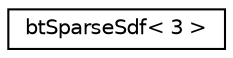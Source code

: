 digraph "Graphical Class Hierarchy"
{
  edge [fontname="Helvetica",fontsize="10",labelfontname="Helvetica",labelfontsize="10"];
  node [fontname="Helvetica",fontsize="10",shape=record];
  rankdir="LR";
  Node1 [label="btSparseSdf\< 3 \>",height=0.2,width=0.4,color="black", fillcolor="white", style="filled",URL="$structbt_sparse_sdf.html"];
}
